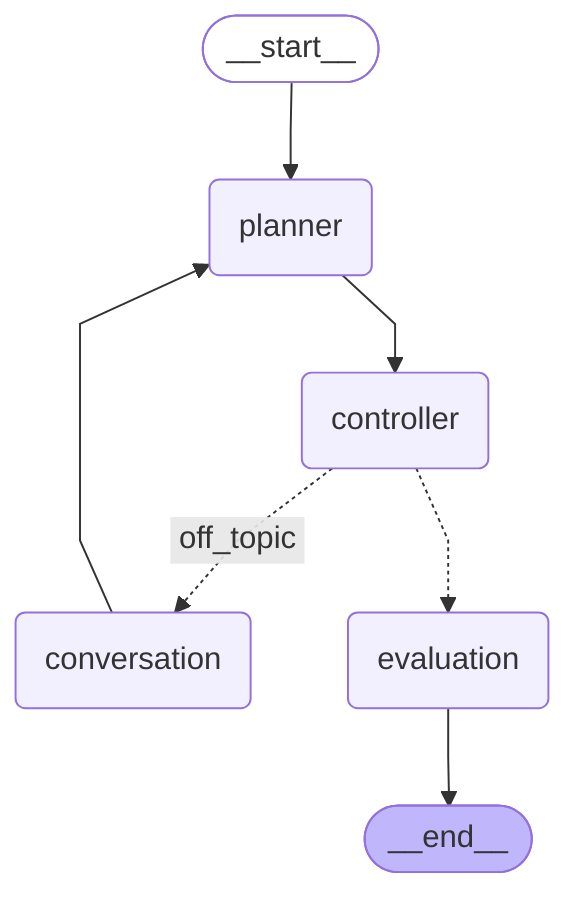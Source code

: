 ---
config:
  flowchart:
    curve: linear
---
graph TD;
	__start__([<p>__start__</p>]):::first
	planner(planner)
	controller(controller)
	conversation(conversation)
	evaluation(evaluation)
	__end__([<p>__end__</p>]):::last
	__start__ --> planner;
	controller -. &nbsp;off_topic&nbsp; .-> conversation;
	controller -.-> evaluation;
	conversation --> planner;
	planner --> controller;
	evaluation --> __end__;
	classDef default fill:#f2f0ff,line-height:1.2
	classDef first fill-opacity:0
	classDef last fill:#bfb6fc